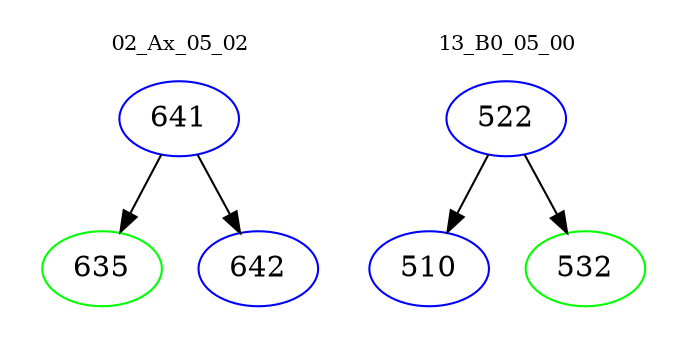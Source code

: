 digraph{
subgraph cluster_0 {
color = white
label = "02_Ax_05_02";
fontsize=10;
T0_641 [label="641", color="blue"]
T0_641 -> T0_635 [color="black"]
T0_635 [label="635", color="green"]
T0_641 -> T0_642 [color="black"]
T0_642 [label="642", color="blue"]
}
subgraph cluster_1 {
color = white
label = "13_B0_05_00";
fontsize=10;
T1_522 [label="522", color="blue"]
T1_522 -> T1_510 [color="black"]
T1_510 [label="510", color="blue"]
T1_522 -> T1_532 [color="black"]
T1_532 [label="532", color="green"]
}
}
